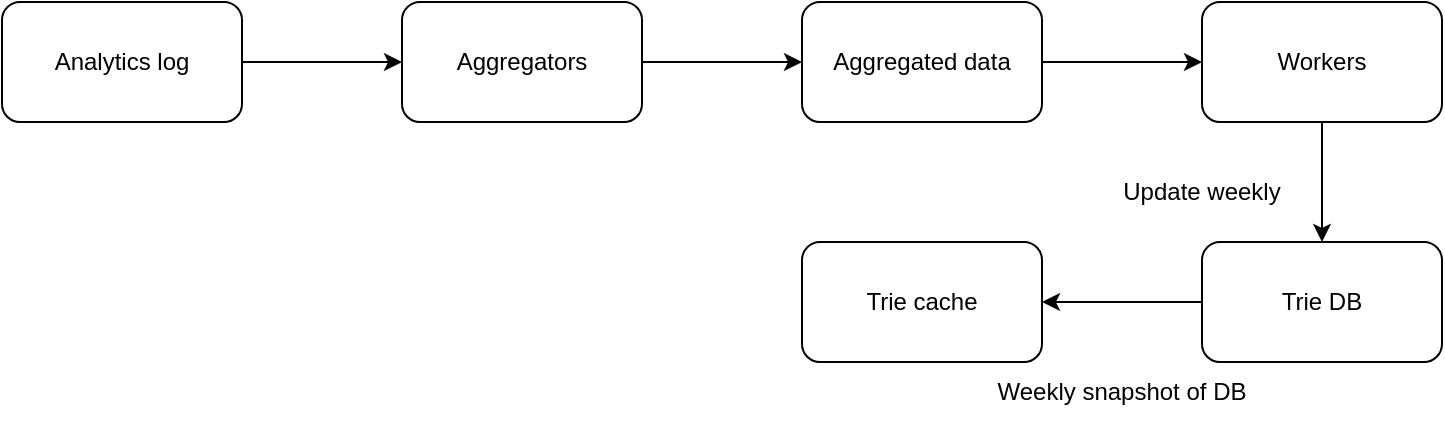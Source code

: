 <mxfile version="22.1.5" type="device">
  <diagram id="c-b-QUSnpJKAsR7kfI_r" name="Page-1">
    <mxGraphModel dx="882" dy="578" grid="1" gridSize="10" guides="1" tooltips="1" connect="1" arrows="1" fold="1" page="1" pageScale="1" pageWidth="850" pageHeight="1100" math="0" shadow="0">
      <root>
        <mxCell id="0" />
        <mxCell id="1" parent="0" />
        <mxCell id="w9Nn68UeluNYY8GW7t37-7" style="edgeStyle=orthogonalEdgeStyle;rounded=0;orthogonalLoop=1;jettySize=auto;html=1;exitX=1;exitY=0.5;exitDx=0;exitDy=0;entryX=0;entryY=0.5;entryDx=0;entryDy=0;" edge="1" parent="1" source="w9Nn68UeluNYY8GW7t37-1" target="w9Nn68UeluNYY8GW7t37-2">
          <mxGeometry relative="1" as="geometry" />
        </mxCell>
        <mxCell id="w9Nn68UeluNYY8GW7t37-1" value="Analytics log" style="rounded=1;whiteSpace=wrap;html=1;" vertex="1" parent="1">
          <mxGeometry x="80" y="40" width="120" height="60" as="geometry" />
        </mxCell>
        <mxCell id="w9Nn68UeluNYY8GW7t37-8" style="edgeStyle=orthogonalEdgeStyle;rounded=0;orthogonalLoop=1;jettySize=auto;html=1;exitX=1;exitY=0.5;exitDx=0;exitDy=0;" edge="1" parent="1" source="w9Nn68UeluNYY8GW7t37-2" target="w9Nn68UeluNYY8GW7t37-3">
          <mxGeometry relative="1" as="geometry" />
        </mxCell>
        <mxCell id="w9Nn68UeluNYY8GW7t37-2" value="Aggregators" style="rounded=1;whiteSpace=wrap;html=1;" vertex="1" parent="1">
          <mxGeometry x="280" y="40" width="120" height="60" as="geometry" />
        </mxCell>
        <mxCell id="w9Nn68UeluNYY8GW7t37-9" style="edgeStyle=orthogonalEdgeStyle;rounded=0;orthogonalLoop=1;jettySize=auto;html=1;exitX=1;exitY=0.5;exitDx=0;exitDy=0;" edge="1" parent="1" source="w9Nn68UeluNYY8GW7t37-3" target="w9Nn68UeluNYY8GW7t37-4">
          <mxGeometry relative="1" as="geometry" />
        </mxCell>
        <mxCell id="w9Nn68UeluNYY8GW7t37-3" value="Aggregated data" style="rounded=1;whiteSpace=wrap;html=1;" vertex="1" parent="1">
          <mxGeometry x="480" y="40" width="120" height="60" as="geometry" />
        </mxCell>
        <mxCell id="w9Nn68UeluNYY8GW7t37-10" style="edgeStyle=orthogonalEdgeStyle;rounded=0;orthogonalLoop=1;jettySize=auto;html=1;exitX=0.5;exitY=1;exitDx=0;exitDy=0;" edge="1" parent="1" source="w9Nn68UeluNYY8GW7t37-4" target="w9Nn68UeluNYY8GW7t37-5">
          <mxGeometry relative="1" as="geometry" />
        </mxCell>
        <mxCell id="w9Nn68UeluNYY8GW7t37-4" value="Workers" style="rounded=1;whiteSpace=wrap;html=1;" vertex="1" parent="1">
          <mxGeometry x="680" y="40" width="120" height="60" as="geometry" />
        </mxCell>
        <mxCell id="w9Nn68UeluNYY8GW7t37-11" style="edgeStyle=orthogonalEdgeStyle;rounded=0;orthogonalLoop=1;jettySize=auto;html=1;exitX=0;exitY=0.5;exitDx=0;exitDy=0;entryX=1;entryY=0.5;entryDx=0;entryDy=0;" edge="1" parent="1" source="w9Nn68UeluNYY8GW7t37-5" target="w9Nn68UeluNYY8GW7t37-6">
          <mxGeometry relative="1" as="geometry" />
        </mxCell>
        <mxCell id="w9Nn68UeluNYY8GW7t37-5" value="Trie DB" style="rounded=1;whiteSpace=wrap;html=1;" vertex="1" parent="1">
          <mxGeometry x="680" y="160" width="120" height="60" as="geometry" />
        </mxCell>
        <mxCell id="w9Nn68UeluNYY8GW7t37-6" value="Trie cache" style="rounded=1;whiteSpace=wrap;html=1;" vertex="1" parent="1">
          <mxGeometry x="480" y="160" width="120" height="60" as="geometry" />
        </mxCell>
        <mxCell id="w9Nn68UeluNYY8GW7t37-12" value="Update weekly" style="text;html=1;strokeColor=none;fillColor=none;align=center;verticalAlign=middle;whiteSpace=wrap;rounded=0;" vertex="1" parent="1">
          <mxGeometry x="620" y="120" width="120" height="30" as="geometry" />
        </mxCell>
        <mxCell id="w9Nn68UeluNYY8GW7t37-14" value="Weekly snapshot of DB" style="text;html=1;strokeColor=none;fillColor=none;align=center;verticalAlign=middle;whiteSpace=wrap;rounded=0;" vertex="1" parent="1">
          <mxGeometry x="560" y="220" width="160" height="30" as="geometry" />
        </mxCell>
      </root>
    </mxGraphModel>
  </diagram>
</mxfile>
